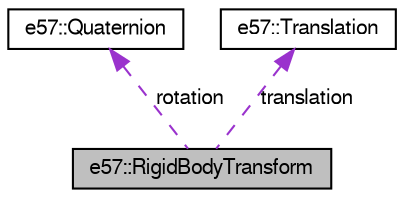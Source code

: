 digraph G
{
  bgcolor="transparent";
  edge [fontname="FreeSans",fontsize=10,labelfontname="FreeSans",labelfontsize=10];
  node [fontname="FreeSans",fontsize=10,shape=record];
  Node1 [label="e57::RigidBodyTransform",height=0.2,width=0.4,color="black", fillcolor="grey75", style="filled" fontcolor="black"];
  Node2 -> Node1 [dir=back,color="darkorchid3",fontsize=10,style="dashed",label="rotation",fontname="FreeSans"];
  Node2 [label="e57::Quaternion",height=0.2,width=0.4,color="black",URL="$classe57_1_1_quaternion.html",tooltip="The e57::Quaternion is a quaternion which represents a rigid body rotation."];
  Node3 -> Node1 [dir=back,color="darkorchid3",fontsize=10,style="dashed",label="translation",fontname="FreeSans"];
  Node3 [label="e57::Translation",height=0.2,width=0.4,color="black",URL="$classe57_1_1_translation.html",tooltip="The e57::Translation defines a rigid body translation in Cartesian coordinates."];
}
